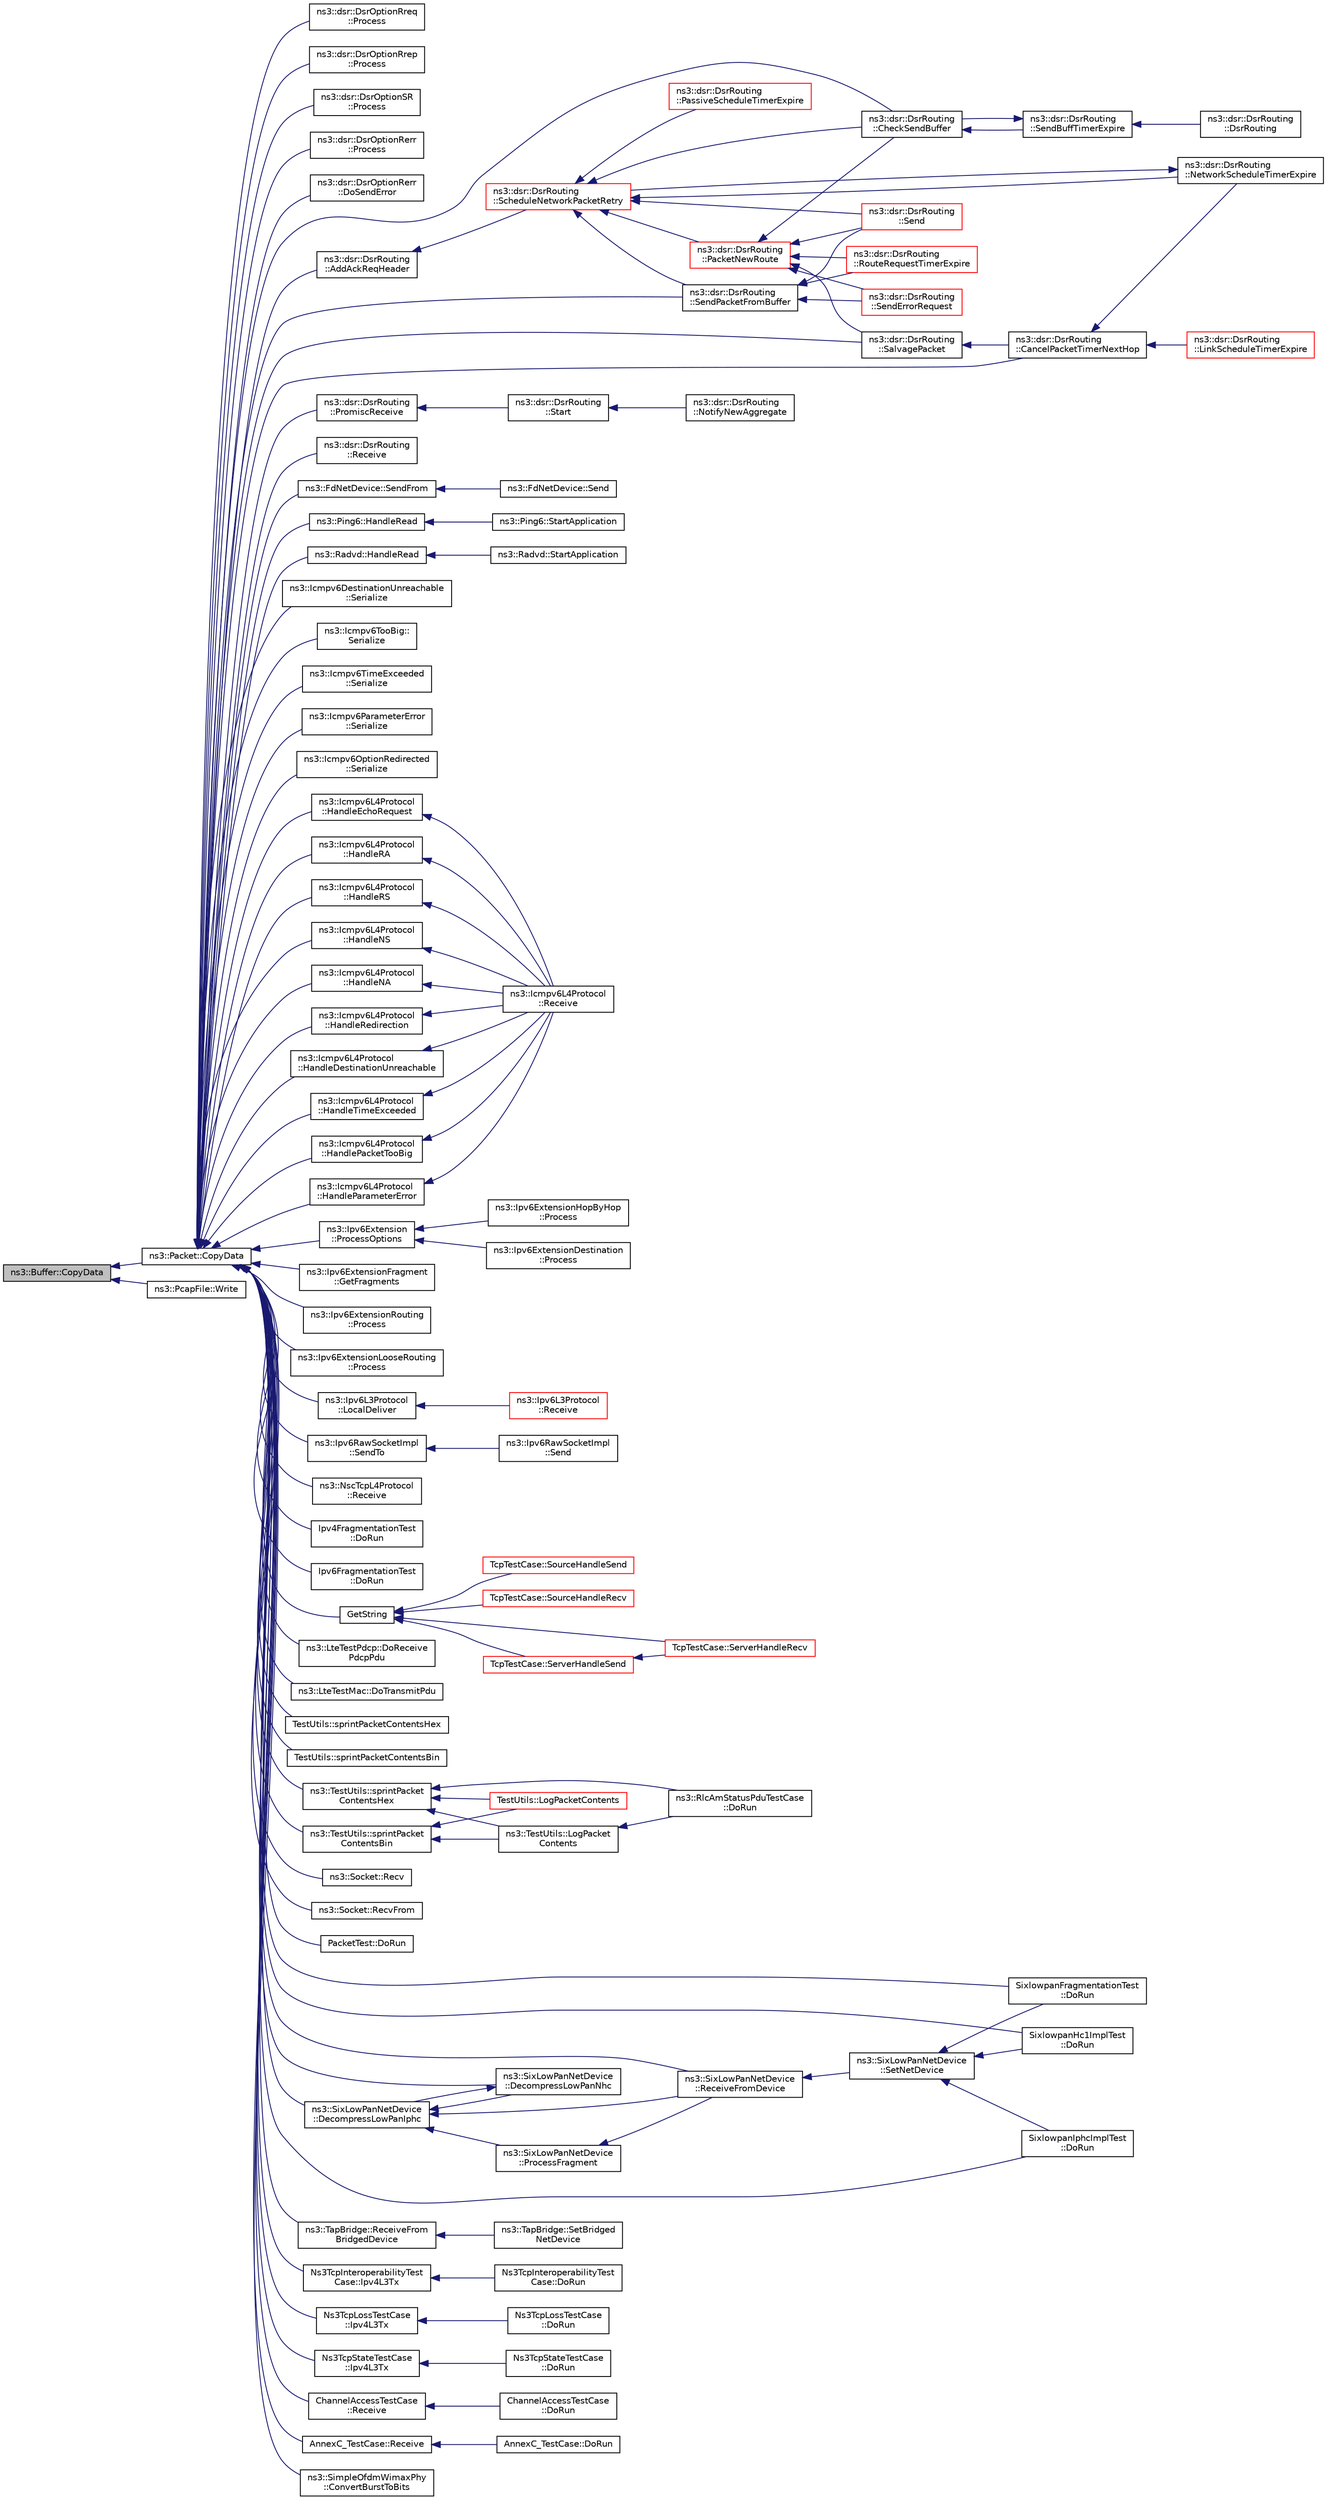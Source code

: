 digraph "ns3::Buffer::CopyData"
{
  edge [fontname="Helvetica",fontsize="10",labelfontname="Helvetica",labelfontsize="10"];
  node [fontname="Helvetica",fontsize="10",shape=record];
  rankdir="LR";
  Node1 [label="ns3::Buffer::CopyData",height=0.2,width=0.4,color="black", fillcolor="grey75", style="filled", fontcolor="black"];
  Node1 -> Node2 [dir="back",color="midnightblue",fontsize="10",style="solid"];
  Node2 [label="ns3::Packet::CopyData",height=0.2,width=0.4,color="black", fillcolor="white", style="filled",URL="$dd/d7a/classns3_1_1Packet.html#a5a6d304b9e0d90733919ffe224b98f0d",tooltip="Copy the packet contents to a byte buffer. "];
  Node2 -> Node3 [dir="back",color="midnightblue",fontsize="10",style="solid"];
  Node3 [label="ns3::dsr::DsrOptionRreq\l::Process",height=0.2,width=0.4,color="black", fillcolor="white", style="filled",URL="$dc/db3/classns3_1_1dsr_1_1DsrOptionRreq.html#a439e889d11973e48e3674c6e86aaee99",tooltip="Process method. "];
  Node2 -> Node4 [dir="back",color="midnightblue",fontsize="10",style="solid"];
  Node4 [label="ns3::dsr::DsrOptionRrep\l::Process",height=0.2,width=0.4,color="black", fillcolor="white", style="filled",URL="$d1/d0f/classns3_1_1dsr_1_1DsrOptionRrep.html#a79ff29fe60c7c62ac99ca0da8c0a820f",tooltip="Process method. "];
  Node2 -> Node5 [dir="back",color="midnightblue",fontsize="10",style="solid"];
  Node5 [label="ns3::dsr::DsrOptionSR\l::Process",height=0.2,width=0.4,color="black", fillcolor="white", style="filled",URL="$d8/d06/classns3_1_1dsr_1_1DsrOptionSR.html#a3136e1503dc9a7cb1f8294d929c4e349",tooltip="Process method. "];
  Node2 -> Node6 [dir="back",color="midnightblue",fontsize="10",style="solid"];
  Node6 [label="ns3::dsr::DsrOptionRerr\l::Process",height=0.2,width=0.4,color="black", fillcolor="white", style="filled",URL="$d7/d70/classns3_1_1dsr_1_1DsrOptionRerr.html#a8aa7e565a18c730fcd572017f720cfac",tooltip="Process method. "];
  Node2 -> Node7 [dir="back",color="midnightblue",fontsize="10",style="solid"];
  Node7 [label="ns3::dsr::DsrOptionRerr\l::DoSendError",height=0.2,width=0.4,color="black", fillcolor="white", style="filled",URL="$d7/d70/classns3_1_1dsr_1_1DsrOptionRerr.html#a0384af99022d7c4f59cc5f548990e827",tooltip="Do Send error message. "];
  Node2 -> Node8 [dir="back",color="midnightblue",fontsize="10",style="solid"];
  Node8 [label="ns3::dsr::DsrRouting\l::CheckSendBuffer",height=0.2,width=0.4,color="black", fillcolor="white", style="filled",URL="$df/d32/classns3_1_1dsr_1_1DsrRouting.html#a03ace9023e9fe58434dc004123c7d9e0",tooltip="Check the send buffer of packets with route when send buffer timer expire. "];
  Node8 -> Node9 [dir="back",color="midnightblue",fontsize="10",style="solid"];
  Node9 [label="ns3::dsr::DsrRouting\l::SendBuffTimerExpire",height=0.2,width=0.4,color="black", fillcolor="white", style="filled",URL="$df/d32/classns3_1_1dsr_1_1DsrRouting.html#a10273aec775b5cf12eafb03ee46c4397",tooltip="The send buffer timer expire. "];
  Node9 -> Node10 [dir="back",color="midnightblue",fontsize="10",style="solid"];
  Node10 [label="ns3::dsr::DsrRouting\l::DsrRouting",height=0.2,width=0.4,color="black", fillcolor="white", style="filled",URL="$df/d32/classns3_1_1dsr_1_1DsrRouting.html#a3b686bd293d4bd096180a1996171ccd1",tooltip="Constructor. "];
  Node9 -> Node8 [dir="back",color="midnightblue",fontsize="10",style="solid"];
  Node2 -> Node11 [dir="back",color="midnightblue",fontsize="10",style="solid"];
  Node11 [label="ns3::dsr::DsrRouting\l::PromiscReceive",height=0.2,width=0.4,color="black", fillcolor="white", style="filled",URL="$df/d32/classns3_1_1dsr_1_1DsrRouting.html#a95d4ab6177fb07d4791a2ed82cd4a2bb",tooltip="Promiscuous receive data packets destined to some other node. "];
  Node11 -> Node12 [dir="back",color="midnightblue",fontsize="10",style="solid"];
  Node12 [label="ns3::dsr::DsrRouting\l::Start",height=0.2,width=0.4,color="black", fillcolor="white", style="filled",URL="$df/d32/classns3_1_1dsr_1_1DsrRouting.html#aa97c9bcf61e5623297563965740a8559"];
  Node12 -> Node13 [dir="back",color="midnightblue",fontsize="10",style="solid"];
  Node13 [label="ns3::dsr::DsrRouting\l::NotifyNewAggregate",height=0.2,width=0.4,color="black", fillcolor="white", style="filled",URL="$df/d32/classns3_1_1dsr_1_1DsrRouting.html#a7742bf3036dba9f9b24906b959be728e"];
  Node2 -> Node14 [dir="back",color="midnightblue",fontsize="10",style="solid"];
  Node14 [label="ns3::dsr::DsrRouting\l::AddAckReqHeader",height=0.2,width=0.4,color="black", fillcolor="white", style="filled",URL="$df/d32/classns3_1_1dsr_1_1DsrRouting.html#a8ce910f1c56dc238ff98117c784c4541",tooltip="This function is called to add ack request header for network acknowledgement. "];
  Node14 -> Node15 [dir="back",color="midnightblue",fontsize="10",style="solid"];
  Node15 [label="ns3::dsr::DsrRouting\l::ScheduleNetworkPacketRetry",height=0.2,width=0.4,color="red", fillcolor="white", style="filled",URL="$df/d32/classns3_1_1dsr_1_1DsrRouting.html#a6a18c6baa374d5e6a68f8952d1afdb13",tooltip="Schedule the packet retransmission based on network layer acknowledgment. "];
  Node15 -> Node8 [dir="back",color="midnightblue",fontsize="10",style="solid"];
  Node15 -> Node16 [dir="back",color="midnightblue",fontsize="10",style="solid"];
  Node16 [label="ns3::dsr::DsrRouting\l::PacketNewRoute",height=0.2,width=0.4,color="red", fillcolor="white", style="filled",URL="$df/d32/classns3_1_1dsr_1_1DsrRouting.html#ae70ab39db551d1d81afc081196f78017",tooltip="When route vector corrupted, originate a new packet, normally not happening. "];
  Node16 -> Node8 [dir="back",color="midnightblue",fontsize="10",style="solid"];
  Node16 -> Node17 [dir="back",color="midnightblue",fontsize="10",style="solid"];
  Node17 [label="ns3::dsr::DsrRouting\l::Send",height=0.2,width=0.4,color="red", fillcolor="white", style="filled",URL="$df/d32/classns3_1_1dsr_1_1DsrRouting.html#af67eeb07193d10db8308cb4ecbe08b02",tooltip="This function is called by higher layer protocol when sending packets. "];
  Node16 -> Node18 [dir="back",color="midnightblue",fontsize="10",style="solid"];
  Node18 [label="ns3::dsr::DsrRouting\l::SalvagePacket",height=0.2,width=0.4,color="black", fillcolor="white", style="filled",URL="$df/d32/classns3_1_1dsr_1_1DsrRouting.html#a83dd51056e4e48ad538ff41fda129272",tooltip="Salvage the packet which has been transmitted for 3 times. "];
  Node18 -> Node19 [dir="back",color="midnightblue",fontsize="10",style="solid"];
  Node19 [label="ns3::dsr::DsrRouting\l::CancelPacketTimerNextHop",height=0.2,width=0.4,color="black", fillcolor="white", style="filled",URL="$df/d32/classns3_1_1dsr_1_1DsrRouting.html#a215e6fcab10ee0d744a657f0af2695c6",tooltip="Cancel the packet retransmission timer for a all maintenance entries with nextHop address..."];
  Node19 -> Node20 [dir="back",color="midnightblue",fontsize="10",style="solid"];
  Node20 [label="ns3::dsr::DsrRouting\l::LinkScheduleTimerExpire",height=0.2,width=0.4,color="red", fillcolor="white", style="filled",URL="$df/d32/classns3_1_1dsr_1_1DsrRouting.html#ab0ce215bf5359f4d6d4541b8a479007c",tooltip="This function deals with packet retransmission timer expire using link acknowledgment. "];
  Node19 -> Node21 [dir="back",color="midnightblue",fontsize="10",style="solid"];
  Node21 [label="ns3::dsr::DsrRouting\l::NetworkScheduleTimerExpire",height=0.2,width=0.4,color="black", fillcolor="white", style="filled",URL="$df/d32/classns3_1_1dsr_1_1DsrRouting.html#aabcdf59bcb4907718986626a7a402dad",tooltip="This function deals with packet retransmission timer expire using network acknowledgment. "];
  Node21 -> Node15 [dir="back",color="midnightblue",fontsize="10",style="solid"];
  Node16 -> Node22 [dir="back",color="midnightblue",fontsize="10",style="solid"];
  Node22 [label="ns3::dsr::DsrRouting\l::SendErrorRequest",height=0.2,width=0.4,color="red", fillcolor="white", style="filled",URL="$df/d32/classns3_1_1dsr_1_1DsrRouting.html#ae2100978eb9447540ceceeda17e95cea",tooltip="Send the error request packet. "];
  Node16 -> Node23 [dir="back",color="midnightblue",fontsize="10",style="solid"];
  Node23 [label="ns3::dsr::DsrRouting\l::RouteRequestTimerExpire",height=0.2,width=0.4,color="red", fillcolor="white", style="filled",URL="$df/d32/classns3_1_1dsr_1_1DsrRouting.html#aa839b89cdf568048c4d09941b59e46d4"];
  Node15 -> Node17 [dir="back",color="midnightblue",fontsize="10",style="solid"];
  Node15 -> Node24 [dir="back",color="midnightblue",fontsize="10",style="solid"];
  Node24 [label="ns3::dsr::DsrRouting\l::SendPacketFromBuffer",height=0.2,width=0.4,color="black", fillcolor="white", style="filled",URL="$df/d32/classns3_1_1dsr_1_1DsrRouting.html#a1a862a16f3a5527f9425763864ac3e80",tooltip="This function is responsible for sending out data packets when have route, if no route found..."];
  Node24 -> Node17 [dir="back",color="midnightblue",fontsize="10",style="solid"];
  Node24 -> Node22 [dir="back",color="midnightblue",fontsize="10",style="solid"];
  Node24 -> Node23 [dir="back",color="midnightblue",fontsize="10",style="solid"];
  Node15 -> Node25 [dir="back",color="midnightblue",fontsize="10",style="solid"];
  Node25 [label="ns3::dsr::DsrRouting\l::PassiveScheduleTimerExpire",height=0.2,width=0.4,color="red", fillcolor="white", style="filled",URL="$df/d32/classns3_1_1dsr_1_1DsrRouting.html#a2f93ffc379338703d6b6a923dff44dd5",tooltip="This function deals with packet retransmission timer expire using passive acknowledgment. "];
  Node15 -> Node21 [dir="back",color="midnightblue",fontsize="10",style="solid"];
  Node2 -> Node24 [dir="back",color="midnightblue",fontsize="10",style="solid"];
  Node2 -> Node19 [dir="back",color="midnightblue",fontsize="10",style="solid"];
  Node2 -> Node18 [dir="back",color="midnightblue",fontsize="10",style="solid"];
  Node2 -> Node26 [dir="back",color="midnightblue",fontsize="10",style="solid"];
  Node26 [label="ns3::dsr::DsrRouting\l::Receive",height=0.2,width=0.4,color="black", fillcolor="white", style="filled",URL="$df/d32/classns3_1_1dsr_1_1DsrRouting.html#a4908cdae502d8bdca8a244d4420311e6"];
  Node2 -> Node27 [dir="back",color="midnightblue",fontsize="10",style="solid"];
  Node27 [label="ns3::FdNetDevice::SendFrom",height=0.2,width=0.4,color="black", fillcolor="white", style="filled",URL="$d1/d50/classns3_1_1FdNetDevice.html#acf6a3cd28d254cd41c1776cbb55095cb"];
  Node27 -> Node28 [dir="back",color="midnightblue",fontsize="10",style="solid"];
  Node28 [label="ns3::FdNetDevice::Send",height=0.2,width=0.4,color="black", fillcolor="white", style="filled",URL="$d1/d50/classns3_1_1FdNetDevice.html#aa6a59de8f1c4586446d8d59213f60619"];
  Node2 -> Node29 [dir="back",color="midnightblue",fontsize="10",style="solid"];
  Node29 [label="ns3::Ping6::HandleRead",height=0.2,width=0.4,color="black", fillcolor="white", style="filled",URL="$d7/dc8/classns3_1_1Ping6.html#a4d6c4789ad0812c345ec6b53bf4c5c63",tooltip="Receive method. "];
  Node29 -> Node30 [dir="back",color="midnightblue",fontsize="10",style="solid"];
  Node30 [label="ns3::Ping6::StartApplication",height=0.2,width=0.4,color="black", fillcolor="white", style="filled",URL="$d7/dc8/classns3_1_1Ping6.html#aa7b184cb61e3c3cb32aefa4d0407f521",tooltip="Start the application. "];
  Node2 -> Node31 [dir="back",color="midnightblue",fontsize="10",style="solid"];
  Node31 [label="ns3::Radvd::HandleRead",height=0.2,width=0.4,color="black", fillcolor="white", style="filled",URL="$d5/dd8/classns3_1_1Radvd.html#a75cc828bc07117551ab886d986590045",tooltip="Handle received packet, especially router solicitation. "];
  Node31 -> Node32 [dir="back",color="midnightblue",fontsize="10",style="solid"];
  Node32 [label="ns3::Radvd::StartApplication",height=0.2,width=0.4,color="black", fillcolor="white", style="filled",URL="$d5/dd8/classns3_1_1Radvd.html#ab3d7cd100356262e43c24e608ef1aff4",tooltip="Start the application. "];
  Node2 -> Node33 [dir="back",color="midnightblue",fontsize="10",style="solid"];
  Node33 [label="ns3::Icmpv6DestinationUnreachable\l::Serialize",height=0.2,width=0.4,color="black", fillcolor="white", style="filled",URL="$d1/deb/classns3_1_1Icmpv6DestinationUnreachable.html#a97ea83de54f105a43a8386e2934fe732",tooltip="Serialize the packet. "];
  Node2 -> Node34 [dir="back",color="midnightblue",fontsize="10",style="solid"];
  Node34 [label="ns3::Icmpv6TooBig::\lSerialize",height=0.2,width=0.4,color="black", fillcolor="white", style="filled",URL="$d3/d1b/classns3_1_1Icmpv6TooBig.html#ae8042b6593cfb81dad23e60c588e7b21",tooltip="Serialize the packet. "];
  Node2 -> Node35 [dir="back",color="midnightblue",fontsize="10",style="solid"];
  Node35 [label="ns3::Icmpv6TimeExceeded\l::Serialize",height=0.2,width=0.4,color="black", fillcolor="white", style="filled",URL="$d5/db1/classns3_1_1Icmpv6TimeExceeded.html#a8cc2085dcd82138138cdc2029280a60f",tooltip="Serialize the packet. "];
  Node2 -> Node36 [dir="back",color="midnightblue",fontsize="10",style="solid"];
  Node36 [label="ns3::Icmpv6ParameterError\l::Serialize",height=0.2,width=0.4,color="black", fillcolor="white", style="filled",URL="$d8/dd7/classns3_1_1Icmpv6ParameterError.html#a72ba841a8b45117a67cfb9a89ffd677b",tooltip="Serialize the packet. "];
  Node2 -> Node37 [dir="back",color="midnightblue",fontsize="10",style="solid"];
  Node37 [label="ns3::Icmpv6OptionRedirected\l::Serialize",height=0.2,width=0.4,color="black", fillcolor="white", style="filled",URL="$d9/dac/classns3_1_1Icmpv6OptionRedirected.html#a9333a29cdc5f4b4f0807b44afb00b9e9",tooltip="Serialize the packet. "];
  Node2 -> Node38 [dir="back",color="midnightblue",fontsize="10",style="solid"];
  Node38 [label="ns3::Icmpv6L4Protocol\l::HandleEchoRequest",height=0.2,width=0.4,color="black", fillcolor="white", style="filled",URL="$d7/d1d/classns3_1_1Icmpv6L4Protocol.html#ac3f01017288992311264ef54c57e539b",tooltip="Receive Echo Request method. "];
  Node38 -> Node39 [dir="back",color="midnightblue",fontsize="10",style="solid"];
  Node39 [label="ns3::Icmpv6L4Protocol\l::Receive",height=0.2,width=0.4,color="black", fillcolor="white", style="filled",URL="$d7/d1d/classns3_1_1Icmpv6L4Protocol.html#a31342a8123eab651a5cabd1a197b0145",tooltip="Receive method. "];
  Node2 -> Node40 [dir="back",color="midnightblue",fontsize="10",style="solid"];
  Node40 [label="ns3::Icmpv6L4Protocol\l::HandleRA",height=0.2,width=0.4,color="black", fillcolor="white", style="filled",URL="$d7/d1d/classns3_1_1Icmpv6L4Protocol.html#af1a56b5658c12d34615aa712758359d5",tooltip="Receive Router Advertisement method. "];
  Node40 -> Node39 [dir="back",color="midnightblue",fontsize="10",style="solid"];
  Node2 -> Node41 [dir="back",color="midnightblue",fontsize="10",style="solid"];
  Node41 [label="ns3::Icmpv6L4Protocol\l::HandleRS",height=0.2,width=0.4,color="black", fillcolor="white", style="filled",URL="$d7/d1d/classns3_1_1Icmpv6L4Protocol.html#a5ad8cee1b6e1884f9c833fc09ff4f4e8",tooltip="Receive Router Solicitation method. "];
  Node41 -> Node39 [dir="back",color="midnightblue",fontsize="10",style="solid"];
  Node2 -> Node42 [dir="back",color="midnightblue",fontsize="10",style="solid"];
  Node42 [label="ns3::Icmpv6L4Protocol\l::HandleNS",height=0.2,width=0.4,color="black", fillcolor="white", style="filled",URL="$d7/d1d/classns3_1_1Icmpv6L4Protocol.html#acec910926a1fdbbea699c10d638aa704",tooltip="Receive Neighbor Solicitation method. "];
  Node42 -> Node39 [dir="back",color="midnightblue",fontsize="10",style="solid"];
  Node2 -> Node43 [dir="back",color="midnightblue",fontsize="10",style="solid"];
  Node43 [label="ns3::Icmpv6L4Protocol\l::HandleNA",height=0.2,width=0.4,color="black", fillcolor="white", style="filled",URL="$d7/d1d/classns3_1_1Icmpv6L4Protocol.html#a6c3a2ecce98fa29743eb177b613490e5",tooltip="Receive Neighbor Advertisement method. "];
  Node43 -> Node39 [dir="back",color="midnightblue",fontsize="10",style="solid"];
  Node2 -> Node44 [dir="back",color="midnightblue",fontsize="10",style="solid"];
  Node44 [label="ns3::Icmpv6L4Protocol\l::HandleRedirection",height=0.2,width=0.4,color="black", fillcolor="white", style="filled",URL="$d7/d1d/classns3_1_1Icmpv6L4Protocol.html#ac23066adbd141142fd8d6a86fa1cc4ef",tooltip="Receive Redirection method. "];
  Node44 -> Node39 [dir="back",color="midnightblue",fontsize="10",style="solid"];
  Node2 -> Node45 [dir="back",color="midnightblue",fontsize="10",style="solid"];
  Node45 [label="ns3::Icmpv6L4Protocol\l::HandleDestinationUnreachable",height=0.2,width=0.4,color="black", fillcolor="white", style="filled",URL="$d7/d1d/classns3_1_1Icmpv6L4Protocol.html#ac7cc1db0945e6dc5be05c82a4aa746be",tooltip="Receive Destination Unreachable method. "];
  Node45 -> Node39 [dir="back",color="midnightblue",fontsize="10",style="solid"];
  Node2 -> Node46 [dir="back",color="midnightblue",fontsize="10",style="solid"];
  Node46 [label="ns3::Icmpv6L4Protocol\l::HandleTimeExceeded",height=0.2,width=0.4,color="black", fillcolor="white", style="filled",URL="$d7/d1d/classns3_1_1Icmpv6L4Protocol.html#ab83a1f9bbf51d2df18d893bb8b2f37ab",tooltip="Receive Time Exceeded method. "];
  Node46 -> Node39 [dir="back",color="midnightblue",fontsize="10",style="solid"];
  Node2 -> Node47 [dir="back",color="midnightblue",fontsize="10",style="solid"];
  Node47 [label="ns3::Icmpv6L4Protocol\l::HandlePacketTooBig",height=0.2,width=0.4,color="black", fillcolor="white", style="filled",URL="$d7/d1d/classns3_1_1Icmpv6L4Protocol.html#a5508e43a5549288270fc050b8b072f51",tooltip="Receive Packet Too Big method. "];
  Node47 -> Node39 [dir="back",color="midnightblue",fontsize="10",style="solid"];
  Node2 -> Node48 [dir="back",color="midnightblue",fontsize="10",style="solid"];
  Node48 [label="ns3::Icmpv6L4Protocol\l::HandleParameterError",height=0.2,width=0.4,color="black", fillcolor="white", style="filled",URL="$d7/d1d/classns3_1_1Icmpv6L4Protocol.html#ae1ec3272a15fdf3bde7037b86191a365",tooltip="Receive Parameter Error method. "];
  Node48 -> Node39 [dir="back",color="midnightblue",fontsize="10",style="solid"];
  Node2 -> Node49 [dir="back",color="midnightblue",fontsize="10",style="solid"];
  Node49 [label="ns3::Ipv6Extension\l::ProcessOptions",height=0.2,width=0.4,color="black", fillcolor="white", style="filled",URL="$d1/de7/classns3_1_1Ipv6Extension.html#adb5bf5cc46ab4c1936c0641ad4fd7a07",tooltip="Process options Called by implementing classes to process the options. "];
  Node49 -> Node50 [dir="back",color="midnightblue",fontsize="10",style="solid"];
  Node50 [label="ns3::Ipv6ExtensionHopByHop\l::Process",height=0.2,width=0.4,color="black", fillcolor="white", style="filled",URL="$d2/db6/classns3_1_1Ipv6ExtensionHopByHop.html#a234507e921675c3e30d8e5ddf7108c77",tooltip="Process method Called from Ipv6L3Protocol::Receive. "];
  Node49 -> Node51 [dir="back",color="midnightblue",fontsize="10",style="solid"];
  Node51 [label="ns3::Ipv6ExtensionDestination\l::Process",height=0.2,width=0.4,color="black", fillcolor="white", style="filled",URL="$de/d0d/classns3_1_1Ipv6ExtensionDestination.html#a27dac28c59322d3f5b2c9830f669db61",tooltip="Process method Called from Ipv6L3Protocol::Receive. "];
  Node2 -> Node52 [dir="back",color="midnightblue",fontsize="10",style="solid"];
  Node52 [label="ns3::Ipv6ExtensionFragment\l::GetFragments",height=0.2,width=0.4,color="black", fillcolor="white", style="filled",URL="$de/dd5/classns3_1_1Ipv6ExtensionFragment.html#a60bc0fdd5a5d1bcb2223c98909eef44e",tooltip="Fragment a packet. "];
  Node2 -> Node53 [dir="back",color="midnightblue",fontsize="10",style="solid"];
  Node53 [label="ns3::Ipv6ExtensionRouting\l::Process",height=0.2,width=0.4,color="black", fillcolor="white", style="filled",URL="$d9/dca/classns3_1_1Ipv6ExtensionRouting.html#afa441177f8a75d9683e826e5417b1a98",tooltip="Process method Called from Ipv6L3Protocol::Receive. "];
  Node2 -> Node54 [dir="back",color="midnightblue",fontsize="10",style="solid"];
  Node54 [label="ns3::Ipv6ExtensionLooseRouting\l::Process",height=0.2,width=0.4,color="black", fillcolor="white", style="filled",URL="$df/d36/classns3_1_1Ipv6ExtensionLooseRouting.html#ab73c109952d780d1eb52c2f7c144e546",tooltip="Process method Called from Ipv6L3Protocol::Receive. "];
  Node2 -> Node55 [dir="back",color="midnightblue",fontsize="10",style="solid"];
  Node55 [label="ns3::Ipv6L3Protocol\l::LocalDeliver",height=0.2,width=0.4,color="black", fillcolor="white", style="filled",URL="$d7/d74/classns3_1_1Ipv6L3Protocol.html#a8e2c7a80851d870812295c19dc908a38",tooltip="Deliver a packet. "];
  Node55 -> Node56 [dir="back",color="midnightblue",fontsize="10",style="solid"];
  Node56 [label="ns3::Ipv6L3Protocol\l::Receive",height=0.2,width=0.4,color="red", fillcolor="white", style="filled",URL="$d7/d74/classns3_1_1Ipv6L3Protocol.html#a8a95d576e8aee9a571db93bf686d850a",tooltip="Receive method when a packet arrive in the stack. This method removes IPv6 header and forward up to L..."];
  Node2 -> Node57 [dir="back",color="midnightblue",fontsize="10",style="solid"];
  Node57 [label="ns3::Ipv6RawSocketImpl\l::SendTo",height=0.2,width=0.4,color="black", fillcolor="white", style="filled",URL="$d8/d7f/classns3_1_1Ipv6RawSocketImpl.html#aadff84e3c8a3ce3bc4f10a3d7a4dbac8",tooltip="Send data to a specified peer. "];
  Node57 -> Node58 [dir="back",color="midnightblue",fontsize="10",style="solid"];
  Node58 [label="ns3::Ipv6RawSocketImpl\l::Send",height=0.2,width=0.4,color="black", fillcolor="white", style="filled",URL="$d8/d7f/classns3_1_1Ipv6RawSocketImpl.html#a889224d7c084b74b3a1a3511899a04f3",tooltip="Send data (or dummy data) to the remote host. "];
  Node2 -> Node59 [dir="back",color="midnightblue",fontsize="10",style="solid"];
  Node59 [label="ns3::NscTcpL4Protocol\l::Receive",height=0.2,width=0.4,color="black", fillcolor="white", style="filled",URL="$dd/dfe/classns3_1_1NscTcpL4Protocol.html#a6e7e849a94635f93115ce30fdacb469d",tooltip="Called from lower-level layers to send the packet up in the stack. "];
  Node2 -> Node60 [dir="back",color="midnightblue",fontsize="10",style="solid"];
  Node60 [label="Ipv4FragmentationTest\l::DoRun",height=0.2,width=0.4,color="black", fillcolor="white", style="filled",URL="$d2/d57/classIpv4FragmentationTest.html#abe15a9d41a354bd95bf8c0b1622a54cb",tooltip="Implementation to actually run this TestCase. "];
  Node2 -> Node61 [dir="back",color="midnightblue",fontsize="10",style="solid"];
  Node61 [label="Ipv6FragmentationTest\l::DoRun",height=0.2,width=0.4,color="black", fillcolor="white", style="filled",URL="$d1/dbc/classIpv6FragmentationTest.html#a83bd2f74ceac188b83cfb604a90c7b7b",tooltip="Implementation to actually run this TestCase. "];
  Node2 -> Node62 [dir="back",color="midnightblue",fontsize="10",style="solid"];
  Node62 [label="GetString",height=0.2,width=0.4,color="black", fillcolor="white", style="filled",URL="$d5/d91/tcp-test_8cc.html#ab9425fc2dc406843f955d1565b7fc804"];
  Node62 -> Node63 [dir="back",color="midnightblue",fontsize="10",style="solid"];
  Node63 [label="TcpTestCase::ServerHandleRecv",height=0.2,width=0.4,color="red", fillcolor="white", style="filled",URL="$de/dae/classTcpTestCase.html#a42ede7664eb853794823d249b65df402",tooltip="Server: Receive data. "];
  Node62 -> Node64 [dir="back",color="midnightblue",fontsize="10",style="solid"];
  Node64 [label="TcpTestCase::ServerHandleSend",height=0.2,width=0.4,color="red", fillcolor="white", style="filled",URL="$de/dae/classTcpTestCase.html#a1ba2bc3a0a5e84e07437e48e632fdbda",tooltip="Server: Send data. "];
  Node64 -> Node63 [dir="back",color="midnightblue",fontsize="10",style="solid"];
  Node62 -> Node65 [dir="back",color="midnightblue",fontsize="10",style="solid"];
  Node65 [label="TcpTestCase::SourceHandleSend",height=0.2,width=0.4,color="red", fillcolor="white", style="filled",URL="$de/dae/classTcpTestCase.html#ae2b2672883a732447f02e4bf82840f34",tooltip="Client: Send data. "];
  Node62 -> Node66 [dir="back",color="midnightblue",fontsize="10",style="solid"];
  Node66 [label="TcpTestCase::SourceHandleRecv",height=0.2,width=0.4,color="red", fillcolor="white", style="filled",URL="$de/dae/classTcpTestCase.html#a924eda25940bdd641e431408eb750a24",tooltip="Client: Receive data. "];
  Node2 -> Node67 [dir="back",color="midnightblue",fontsize="10",style="solid"];
  Node67 [label="ns3::LteTestPdcp::DoReceive\lPdcpPdu",height=0.2,width=0.4,color="black", fillcolor="white", style="filled",URL="$db/d2e/classns3_1_1LteTestPdcp.html#a63d55286c5189b16431448630d07e704"];
  Node2 -> Node68 [dir="back",color="midnightblue",fontsize="10",style="solid"];
  Node68 [label="ns3::LteTestMac::DoTransmitPdu",height=0.2,width=0.4,color="black", fillcolor="white", style="filled",URL="$dd/df9/classns3_1_1LteTestMac.html#ac42464ac30381d3a1b2e88847f72fa21"];
  Node2 -> Node69 [dir="back",color="midnightblue",fontsize="10",style="solid"];
  Node69 [label="TestUtils::sprintPacketContentsHex",height=0.2,width=0.4,color="black", fillcolor="white", style="filled",URL="$d3/dd1/classTestUtils.html#aa974c87cf906a3c0b4b98468aab6eae0"];
  Node2 -> Node70 [dir="back",color="midnightblue",fontsize="10",style="solid"];
  Node70 [label="TestUtils::sprintPacketContentsBin",height=0.2,width=0.4,color="black", fillcolor="white", style="filled",URL="$d3/dd1/classTestUtils.html#aef118817e05efb639002750e8110313e"];
  Node2 -> Node71 [dir="back",color="midnightblue",fontsize="10",style="solid"];
  Node71 [label="ns3::TestUtils::sprintPacket\lContentsHex",height=0.2,width=0.4,color="black", fillcolor="white", style="filled",URL="$dd/d99/classns3_1_1TestUtils.html#a25685c544612a39f0cb6c09000c32436"];
  Node71 -> Node72 [dir="back",color="midnightblue",fontsize="10",style="solid"];
  Node72 [label="TestUtils::LogPacketContents",height=0.2,width=0.4,color="red", fillcolor="white", style="filled",URL="$d3/dd1/classTestUtils.html#a9391dac3282094e6e57c0052d88a086f"];
  Node71 -> Node73 [dir="back",color="midnightblue",fontsize="10",style="solid"];
  Node73 [label="ns3::TestUtils::LogPacket\lContents",height=0.2,width=0.4,color="black", fillcolor="white", style="filled",URL="$dd/d99/classns3_1_1TestUtils.html#a94c378ff1bc8e71d2e33ec4f4df5eac0"];
  Node73 -> Node74 [dir="back",color="midnightblue",fontsize="10",style="solid"];
  Node74 [label="ns3::RlcAmStatusPduTestCase\l::DoRun",height=0.2,width=0.4,color="black", fillcolor="white", style="filled",URL="$d8/d66/classns3_1_1RlcAmStatusPduTestCase.html#ac6a572fa12ff05e75c447431fcbc3f38",tooltip="Implementation to actually run this TestCase. "];
  Node71 -> Node74 [dir="back",color="midnightblue",fontsize="10",style="solid"];
  Node2 -> Node75 [dir="back",color="midnightblue",fontsize="10",style="solid"];
  Node75 [label="ns3::TestUtils::sprintPacket\lContentsBin",height=0.2,width=0.4,color="black", fillcolor="white", style="filled",URL="$dd/d99/classns3_1_1TestUtils.html#a09da8ad9236564a4ba6fadbc6389d01b"];
  Node75 -> Node72 [dir="back",color="midnightblue",fontsize="10",style="solid"];
  Node75 -> Node73 [dir="back",color="midnightblue",fontsize="10",style="solid"];
  Node2 -> Node76 [dir="back",color="midnightblue",fontsize="10",style="solid"];
  Node76 [label="ns3::Socket::Recv",height=0.2,width=0.4,color="black", fillcolor="white", style="filled",URL="$d9/df2/classns3_1_1Socket.html#a9ef80ed0d09f8286a4c5f7a0d3661b34",tooltip="Recv data (or dummy data) from the remote host. "];
  Node2 -> Node77 [dir="back",color="midnightblue",fontsize="10",style="solid"];
  Node77 [label="ns3::Socket::RecvFrom",height=0.2,width=0.4,color="black", fillcolor="white", style="filled",URL="$d9/df2/classns3_1_1Socket.html#a8779342fecd9aede4890070783dd8c67",tooltip="Read a single packet from the socket and retrieve the sender address. "];
  Node2 -> Node78 [dir="back",color="midnightblue",fontsize="10",style="solid"];
  Node78 [label="PacketTest::DoRun",height=0.2,width=0.4,color="black", fillcolor="white", style="filled",URL="$db/d9f/classPacketTest.html#a2f4d69aa1b21616ea14efd54fee55da2",tooltip="Implementation to actually run this TestCase. "];
  Node2 -> Node79 [dir="back",color="midnightblue",fontsize="10",style="solid"];
  Node79 [label="ns3::SixLowPanNetDevice\l::ReceiveFromDevice",height=0.2,width=0.4,color="black", fillcolor="white", style="filled",URL="$d1/d2b/classns3_1_1SixLowPanNetDevice.html#a35d31ab6c6270f1923ce5b0f77d582b6",tooltip="Receives all the packets from a NetDevice for further processing. "];
  Node79 -> Node80 [dir="back",color="midnightblue",fontsize="10",style="solid"];
  Node80 [label="ns3::SixLowPanNetDevice\l::SetNetDevice",height=0.2,width=0.4,color="black", fillcolor="white", style="filled",URL="$d1/d2b/classns3_1_1SixLowPanNetDevice.html#a81c74a5dc06e3fbad1a8b1c59d1f68fa",tooltip="Setup SixLowPan to be a proxy for the specified NetDevice. All the packets incoming and outgoing from..."];
  Node80 -> Node81 [dir="back",color="midnightblue",fontsize="10",style="solid"];
  Node81 [label="SixlowpanFragmentationTest\l::DoRun",height=0.2,width=0.4,color="black", fillcolor="white", style="filled",URL="$df/dc3/classSixlowpanFragmentationTest.html#ae85beebff8e7d4f8c1e108beb17df274",tooltip="Implementation to actually run this TestCase. "];
  Node80 -> Node82 [dir="back",color="midnightblue",fontsize="10",style="solid"];
  Node82 [label="SixlowpanHc1ImplTest\l::DoRun",height=0.2,width=0.4,color="black", fillcolor="white", style="filled",URL="$dc/d9d/classSixlowpanHc1ImplTest.html#aa79a7268da3494e740b28d19c4ec734c",tooltip="Implementation to actually run this TestCase. "];
  Node80 -> Node83 [dir="back",color="midnightblue",fontsize="10",style="solid"];
  Node83 [label="SixlowpanIphcImplTest\l::DoRun",height=0.2,width=0.4,color="black", fillcolor="white", style="filled",URL="$d7/dd2/classSixlowpanIphcImplTest.html#a9fb0641fca5f024ac67c07510f418c02",tooltip="Implementation to actually run this TestCase. "];
  Node2 -> Node84 [dir="back",color="midnightblue",fontsize="10",style="solid"];
  Node84 [label="ns3::SixLowPanNetDevice\l::DecompressLowPanIphc",height=0.2,width=0.4,color="black", fillcolor="white", style="filled",URL="$d1/d2b/classns3_1_1SixLowPanNetDevice.html#ae861be68db1b554cc3e5ea5e263b12ed",tooltip="Decompress the headers according to IPHC compression. "];
  Node84 -> Node79 [dir="back",color="midnightblue",fontsize="10",style="solid"];
  Node84 -> Node85 [dir="back",color="midnightblue",fontsize="10",style="solid"];
  Node85 [label="ns3::SixLowPanNetDevice\l::DecompressLowPanNhc",height=0.2,width=0.4,color="black", fillcolor="white", style="filled",URL="$d1/d2b/classns3_1_1SixLowPanNetDevice.html#af69701425fa2e02ab4a7fdcd1db99cc8",tooltip="Decompress the headers according to NHC compression. "];
  Node85 -> Node84 [dir="back",color="midnightblue",fontsize="10",style="solid"];
  Node84 -> Node86 [dir="back",color="midnightblue",fontsize="10",style="solid"];
  Node86 [label="ns3::SixLowPanNetDevice\l::ProcessFragment",height=0.2,width=0.4,color="black", fillcolor="white", style="filled",URL="$d1/d2b/classns3_1_1SixLowPanNetDevice.html#a8ae23f88e38059a0096bf87e58007240",tooltip="Process a packet fragment. "];
  Node86 -> Node79 [dir="back",color="midnightblue",fontsize="10",style="solid"];
  Node2 -> Node85 [dir="back",color="midnightblue",fontsize="10",style="solid"];
  Node2 -> Node81 [dir="back",color="midnightblue",fontsize="10",style="solid"];
  Node2 -> Node82 [dir="back",color="midnightblue",fontsize="10",style="solid"];
  Node2 -> Node83 [dir="back",color="midnightblue",fontsize="10",style="solid"];
  Node2 -> Node87 [dir="back",color="midnightblue",fontsize="10",style="solid"];
  Node87 [label="ns3::TapBridge::ReceiveFrom\lBridgedDevice",height=0.2,width=0.4,color="black", fillcolor="white", style="filled",URL="$d3/d97/classns3_1_1TapBridge.html#ac065f518a2c18292b88609f8500a61bb"];
  Node87 -> Node88 [dir="back",color="midnightblue",fontsize="10",style="solid"];
  Node88 [label="ns3::TapBridge::SetBridged\lNetDevice",height=0.2,width=0.4,color="black", fillcolor="white", style="filled",URL="$d3/d97/classns3_1_1TapBridge.html#a0889ae6308758421297e74cb4be9af5b",tooltip="Set the ns-3 net device to bridge. "];
  Node2 -> Node89 [dir="back",color="midnightblue",fontsize="10",style="solid"];
  Node89 [label="Ns3TcpInteroperabilityTest\lCase::Ipv4L3Tx",height=0.2,width=0.4,color="black", fillcolor="white", style="filled",URL="$d5/d86/classNs3TcpInteroperabilityTestCase.html#a22015819cad44a2e3ebbecddc8b14458"];
  Node89 -> Node90 [dir="back",color="midnightblue",fontsize="10",style="solid"];
  Node90 [label="Ns3TcpInteroperabilityTest\lCase::DoRun",height=0.2,width=0.4,color="black", fillcolor="white", style="filled",URL="$d5/d86/classNs3TcpInteroperabilityTestCase.html#a7d5f4739d69bd8ba54b091dd83da6d4a",tooltip="Implementation to actually run this TestCase. "];
  Node2 -> Node91 [dir="back",color="midnightblue",fontsize="10",style="solid"];
  Node91 [label="Ns3TcpLossTestCase\l::Ipv4L3Tx",height=0.2,width=0.4,color="black", fillcolor="white", style="filled",URL="$d7/d40/classNs3TcpLossTestCase.html#ae9d29d3511ccbdbd60805872294ae8ce"];
  Node91 -> Node92 [dir="back",color="midnightblue",fontsize="10",style="solid"];
  Node92 [label="Ns3TcpLossTestCase\l::DoRun",height=0.2,width=0.4,color="black", fillcolor="white", style="filled",URL="$d7/d40/classNs3TcpLossTestCase.html#aa6494c8b5df42627efd9625374b2eeeb",tooltip="Implementation to actually run this TestCase. "];
  Node2 -> Node93 [dir="back",color="midnightblue",fontsize="10",style="solid"];
  Node93 [label="Ns3TcpStateTestCase\l::Ipv4L3Tx",height=0.2,width=0.4,color="black", fillcolor="white", style="filled",URL="$d4/d4d/classNs3TcpStateTestCase.html#a35f15c824c1f3ac84ad6e0b1a984a39d"];
  Node93 -> Node94 [dir="back",color="midnightblue",fontsize="10",style="solid"];
  Node94 [label="Ns3TcpStateTestCase\l::DoRun",height=0.2,width=0.4,color="black", fillcolor="white", style="filled",URL="$d4/d4d/classNs3TcpStateTestCase.html#a62dd7855d89e540bf08e8ac2e9febf9f",tooltip="Implementation to actually run this TestCase. "];
  Node2 -> Node95 [dir="back",color="midnightblue",fontsize="10",style="solid"];
  Node95 [label="ChannelAccessTestCase\l::Receive",height=0.2,width=0.4,color="black", fillcolor="white", style="filled",URL="$d3/d75/classChannelAccessTestCase.html#ae5b3299c80154aa10c3775bfc4f8c0ab"];
  Node95 -> Node96 [dir="back",color="midnightblue",fontsize="10",style="solid"];
  Node96 [label="ChannelAccessTestCase\l::DoRun",height=0.2,width=0.4,color="black", fillcolor="white", style="filled",URL="$d3/d75/classChannelAccessTestCase.html#ad3169383a172cbaf1ed6b94adbe9d33a",tooltip="Implementation to actually run this TestCase. "];
  Node2 -> Node97 [dir="back",color="midnightblue",fontsize="10",style="solid"];
  Node97 [label="AnnexC_TestCase::Receive",height=0.2,width=0.4,color="black", fillcolor="white", style="filled",URL="$dd/d0f/classAnnexC__TestCase.html#a0d034868a04a1e7e7a6fb4c43f34b9db"];
  Node97 -> Node98 [dir="back",color="midnightblue",fontsize="10",style="solid"];
  Node98 [label="AnnexC_TestCase::DoRun",height=0.2,width=0.4,color="black", fillcolor="white", style="filled",URL="$dd/d0f/classAnnexC__TestCase.html#a7b68ef07f88bcfece999dafba55020fa",tooltip="Implementation to actually run this TestCase. "];
  Node2 -> Node99 [dir="back",color="midnightblue",fontsize="10",style="solid"];
  Node99 [label="ns3::SimpleOfdmWimaxPhy\l::ConvertBurstToBits",height=0.2,width=0.4,color="black", fillcolor="white", style="filled",URL="$d5/dba/classns3_1_1SimpleOfdmWimaxPhy.html#a720115cc699522cc4d1916b54f8fe743"];
  Node1 -> Node100 [dir="back",color="midnightblue",fontsize="10",style="solid"];
  Node100 [label="ns3::PcapFile::Write",height=0.2,width=0.4,color="black", fillcolor="white", style="filled",URL="$d3/da4/classns3_1_1PcapFile.html#a057ede1e4feda72362d20d7f14c4e836",tooltip="Write next packet to file. "];
}
